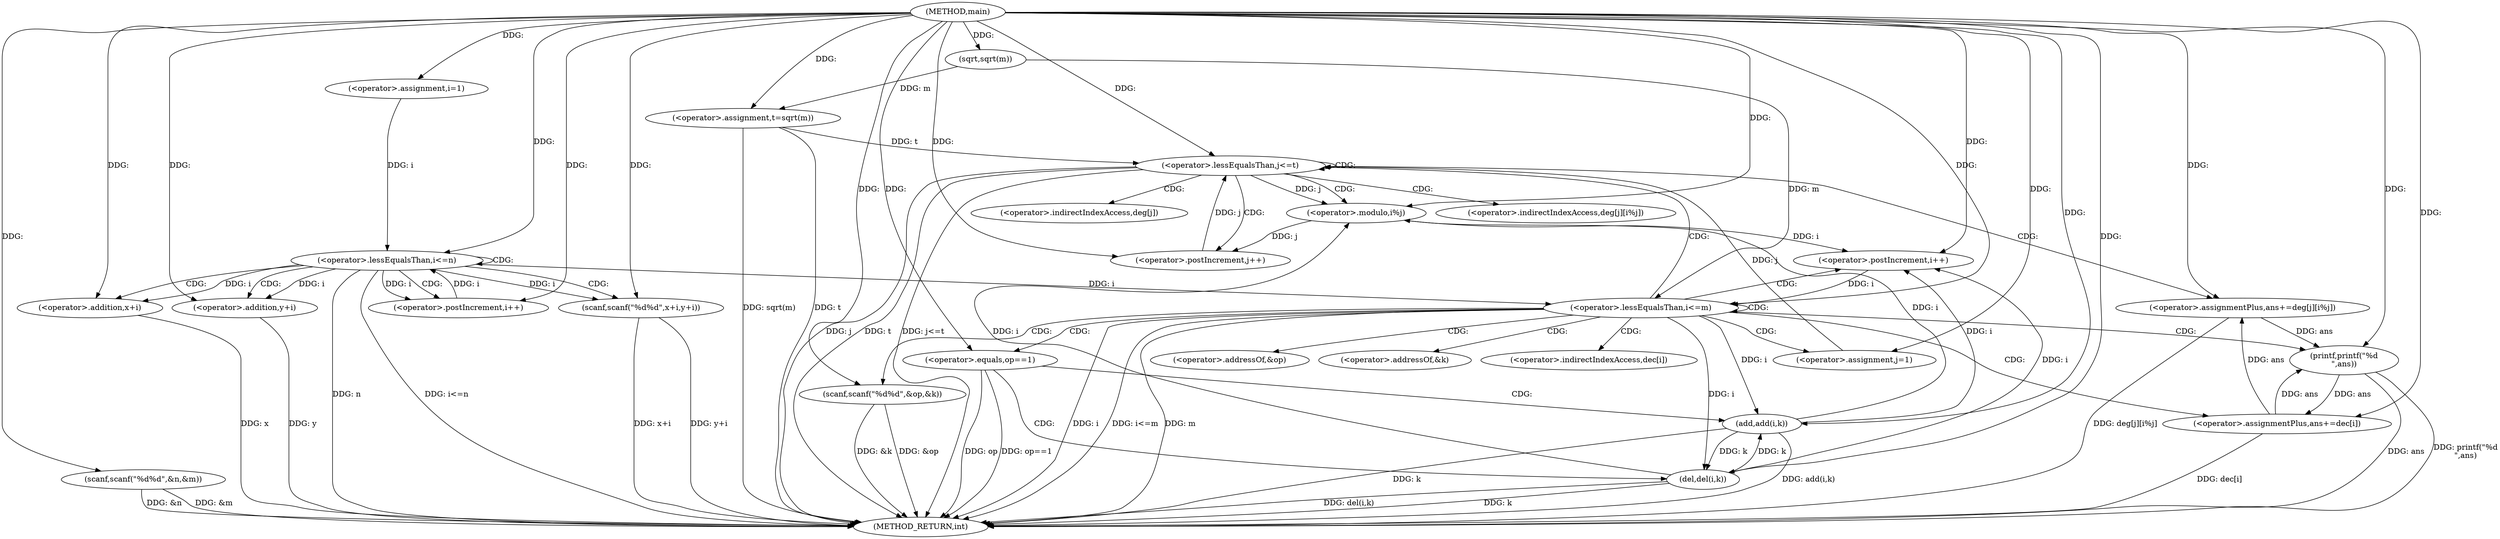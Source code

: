 digraph "main" {  
"1000299" [label = "(METHOD,main)" ]
"1000388" [label = "(METHOD_RETURN,int)" ]
"1000301" [label = "(scanf,scanf(\"%d%d\",&n,&m))" ]
"1000307" [label = "(<operator>.assignment,t=sqrt(m))" ]
"1000313" [label = "(<operator>.assignment,i=1)" ]
"1000316" [label = "(<operator>.lessEqualsThan,i<=n)" ]
"1000319" [label = "(<operator>.postIncrement,i++)" ]
"1000337" [label = "(<operator>.lessEqualsThan,i<=m)" ]
"1000340" [label = "(<operator>.postIncrement,i++)" ]
"1000309" [label = "(sqrt,sqrt(m))" ]
"1000322" [label = "(scanf,scanf(\"%d%d\",x+i,y+i))" ]
"1000343" [label = "(scanf,scanf(\"%d%d\",&op,&k))" ]
"1000360" [label = "(<operator>.assignmentPlus,ans+=dec[i])" ]
"1000385" [label = "(printf,printf(\"%d\n\",ans))" ]
"1000350" [label = "(<operator>.equals,op==1)" ]
"1000353" [label = "(add,add(i,k))" ]
"1000367" [label = "(<operator>.assignment,j=1)" ]
"1000370" [label = "(<operator>.lessEqualsThan,j<=t)" ]
"1000373" [label = "(<operator>.postIncrement,j++)" ]
"1000324" [label = "(<operator>.addition,x+i)" ]
"1000327" [label = "(<operator>.addition,y+i)" ]
"1000357" [label = "(del,del(i,k))" ]
"1000376" [label = "(<operator>.assignmentPlus,ans+=deg[j][i%j])" ]
"1000382" [label = "(<operator>.modulo,i%j)" ]
"1000345" [label = "(<operator>.addressOf,&op)" ]
"1000347" [label = "(<operator>.addressOf,&k)" ]
"1000362" [label = "(<operator>.indirectIndexAccess,dec[i])" ]
"1000378" [label = "(<operator>.indirectIndexAccess,deg[j][i%j])" ]
"1000379" [label = "(<operator>.indirectIndexAccess,deg[j])" ]
  "1000301" -> "1000388"  [ label = "DDG: &n"] 
  "1000301" -> "1000388"  [ label = "DDG: &m"] 
  "1000307" -> "1000388"  [ label = "DDG: t"] 
  "1000307" -> "1000388"  [ label = "DDG: sqrt(m)"] 
  "1000316" -> "1000388"  [ label = "DDG: n"] 
  "1000316" -> "1000388"  [ label = "DDG: i<=n"] 
  "1000337" -> "1000388"  [ label = "DDG: i"] 
  "1000337" -> "1000388"  [ label = "DDG: m"] 
  "1000337" -> "1000388"  [ label = "DDG: i<=m"] 
  "1000343" -> "1000388"  [ label = "DDG: &op"] 
  "1000343" -> "1000388"  [ label = "DDG: &k"] 
  "1000350" -> "1000388"  [ label = "DDG: op"] 
  "1000350" -> "1000388"  [ label = "DDG: op==1"] 
  "1000357" -> "1000388"  [ label = "DDG: k"] 
  "1000357" -> "1000388"  [ label = "DDG: del(i,k)"] 
  "1000353" -> "1000388"  [ label = "DDG: k"] 
  "1000353" -> "1000388"  [ label = "DDG: add(i,k)"] 
  "1000360" -> "1000388"  [ label = "DDG: dec[i]"] 
  "1000370" -> "1000388"  [ label = "DDG: j"] 
  "1000370" -> "1000388"  [ label = "DDG: t"] 
  "1000370" -> "1000388"  [ label = "DDG: j<=t"] 
  "1000385" -> "1000388"  [ label = "DDG: ans"] 
  "1000385" -> "1000388"  [ label = "DDG: printf(\"%d\n\",ans)"] 
  "1000376" -> "1000388"  [ label = "DDG: deg[j][i%j]"] 
  "1000322" -> "1000388"  [ label = "DDG: x+i"] 
  "1000322" -> "1000388"  [ label = "DDG: y+i"] 
  "1000327" -> "1000388"  [ label = "DDG: y"] 
  "1000324" -> "1000388"  [ label = "DDG: x"] 
  "1000299" -> "1000301"  [ label = "DDG: "] 
  "1000309" -> "1000307"  [ label = "DDG: m"] 
  "1000299" -> "1000307"  [ label = "DDG: "] 
  "1000299" -> "1000313"  [ label = "DDG: "] 
  "1000299" -> "1000309"  [ label = "DDG: "] 
  "1000313" -> "1000316"  [ label = "DDG: i"] 
  "1000319" -> "1000316"  [ label = "DDG: i"] 
  "1000299" -> "1000316"  [ label = "DDG: "] 
  "1000299" -> "1000319"  [ label = "DDG: "] 
  "1000316" -> "1000319"  [ label = "DDG: i"] 
  "1000299" -> "1000322"  [ label = "DDG: "] 
  "1000316" -> "1000337"  [ label = "DDG: i"] 
  "1000340" -> "1000337"  [ label = "DDG: i"] 
  "1000299" -> "1000337"  [ label = "DDG: "] 
  "1000309" -> "1000337"  [ label = "DDG: m"] 
  "1000357" -> "1000340"  [ label = "DDG: i"] 
  "1000353" -> "1000340"  [ label = "DDG: i"] 
  "1000382" -> "1000340"  [ label = "DDG: i"] 
  "1000299" -> "1000340"  [ label = "DDG: "] 
  "1000299" -> "1000343"  [ label = "DDG: "] 
  "1000316" -> "1000322"  [ label = "DDG: i"] 
  "1000385" -> "1000360"  [ label = "DDG: ans"] 
  "1000299" -> "1000360"  [ label = "DDG: "] 
  "1000299" -> "1000367"  [ label = "DDG: "] 
  "1000299" -> "1000385"  [ label = "DDG: "] 
  "1000360" -> "1000385"  [ label = "DDG: ans"] 
  "1000376" -> "1000385"  [ label = "DDG: ans"] 
  "1000299" -> "1000324"  [ label = "DDG: "] 
  "1000316" -> "1000324"  [ label = "DDG: i"] 
  "1000299" -> "1000327"  [ label = "DDG: "] 
  "1000316" -> "1000327"  [ label = "DDG: i"] 
  "1000299" -> "1000350"  [ label = "DDG: "] 
  "1000337" -> "1000353"  [ label = "DDG: i"] 
  "1000299" -> "1000353"  [ label = "DDG: "] 
  "1000357" -> "1000353"  [ label = "DDG: k"] 
  "1000367" -> "1000370"  [ label = "DDG: j"] 
  "1000373" -> "1000370"  [ label = "DDG: j"] 
  "1000299" -> "1000370"  [ label = "DDG: "] 
  "1000307" -> "1000370"  [ label = "DDG: t"] 
  "1000382" -> "1000373"  [ label = "DDG: j"] 
  "1000299" -> "1000373"  [ label = "DDG: "] 
  "1000337" -> "1000357"  [ label = "DDG: i"] 
  "1000299" -> "1000357"  [ label = "DDG: "] 
  "1000353" -> "1000357"  [ label = "DDG: k"] 
  "1000360" -> "1000376"  [ label = "DDG: ans"] 
  "1000299" -> "1000376"  [ label = "DDG: "] 
  "1000357" -> "1000382"  [ label = "DDG: i"] 
  "1000353" -> "1000382"  [ label = "DDG: i"] 
  "1000299" -> "1000382"  [ label = "DDG: "] 
  "1000370" -> "1000382"  [ label = "DDG: j"] 
  "1000316" -> "1000324"  [ label = "CDG: "] 
  "1000316" -> "1000319"  [ label = "CDG: "] 
  "1000316" -> "1000316"  [ label = "CDG: "] 
  "1000316" -> "1000327"  [ label = "CDG: "] 
  "1000316" -> "1000322"  [ label = "CDG: "] 
  "1000337" -> "1000367"  [ label = "CDG: "] 
  "1000337" -> "1000350"  [ label = "CDG: "] 
  "1000337" -> "1000362"  [ label = "CDG: "] 
  "1000337" -> "1000340"  [ label = "CDG: "] 
  "1000337" -> "1000370"  [ label = "CDG: "] 
  "1000337" -> "1000337"  [ label = "CDG: "] 
  "1000337" -> "1000345"  [ label = "CDG: "] 
  "1000337" -> "1000360"  [ label = "CDG: "] 
  "1000337" -> "1000385"  [ label = "CDG: "] 
  "1000337" -> "1000347"  [ label = "CDG: "] 
  "1000337" -> "1000343"  [ label = "CDG: "] 
  "1000350" -> "1000353"  [ label = "CDG: "] 
  "1000350" -> "1000357"  [ label = "CDG: "] 
  "1000370" -> "1000379"  [ label = "CDG: "] 
  "1000370" -> "1000370"  [ label = "CDG: "] 
  "1000370" -> "1000373"  [ label = "CDG: "] 
  "1000370" -> "1000382"  [ label = "CDG: "] 
  "1000370" -> "1000376"  [ label = "CDG: "] 
  "1000370" -> "1000378"  [ label = "CDG: "] 
}
